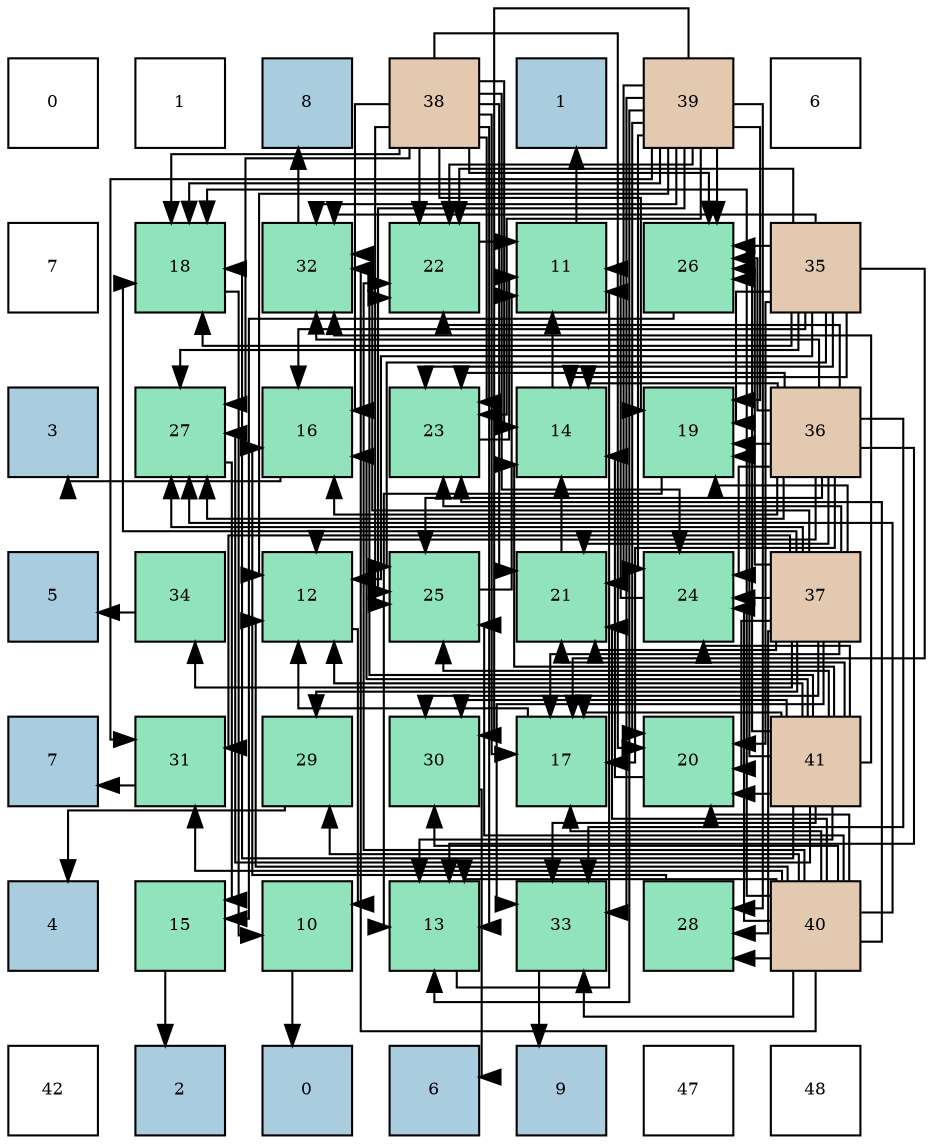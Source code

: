 digraph layout{
 rankdir=TB;
 splines=ortho;
 node [style=filled shape=square fixedsize=true width=0.6];
0[label="0", fontsize=8, fillcolor="#ffffff"];
1[label="1", fontsize=8, fillcolor="#ffffff"];
2[label="8", fontsize=8, fillcolor="#a9ccde"];
3[label="38", fontsize=8, fillcolor="#e3c9af"];
4[label="1", fontsize=8, fillcolor="#a9ccde"];
5[label="39", fontsize=8, fillcolor="#e3c9af"];
6[label="6", fontsize=8, fillcolor="#ffffff"];
7[label="7", fontsize=8, fillcolor="#ffffff"];
8[label="18", fontsize=8, fillcolor="#91e3bb"];
9[label="32", fontsize=8, fillcolor="#91e3bb"];
10[label="22", fontsize=8, fillcolor="#91e3bb"];
11[label="11", fontsize=8, fillcolor="#91e3bb"];
12[label="26", fontsize=8, fillcolor="#91e3bb"];
13[label="35", fontsize=8, fillcolor="#e3c9af"];
14[label="3", fontsize=8, fillcolor="#a9ccde"];
15[label="27", fontsize=8, fillcolor="#91e3bb"];
16[label="16", fontsize=8, fillcolor="#91e3bb"];
17[label="23", fontsize=8, fillcolor="#91e3bb"];
18[label="14", fontsize=8, fillcolor="#91e3bb"];
19[label="19", fontsize=8, fillcolor="#91e3bb"];
20[label="36", fontsize=8, fillcolor="#e3c9af"];
21[label="5", fontsize=8, fillcolor="#a9ccde"];
22[label="34", fontsize=8, fillcolor="#91e3bb"];
23[label="12", fontsize=8, fillcolor="#91e3bb"];
24[label="25", fontsize=8, fillcolor="#91e3bb"];
25[label="21", fontsize=8, fillcolor="#91e3bb"];
26[label="24", fontsize=8, fillcolor="#91e3bb"];
27[label="37", fontsize=8, fillcolor="#e3c9af"];
28[label="7", fontsize=8, fillcolor="#a9ccde"];
29[label="31", fontsize=8, fillcolor="#91e3bb"];
30[label="29", fontsize=8, fillcolor="#91e3bb"];
31[label="30", fontsize=8, fillcolor="#91e3bb"];
32[label="17", fontsize=8, fillcolor="#91e3bb"];
33[label="20", fontsize=8, fillcolor="#91e3bb"];
34[label="41", fontsize=8, fillcolor="#e3c9af"];
35[label="4", fontsize=8, fillcolor="#a9ccde"];
36[label="15", fontsize=8, fillcolor="#91e3bb"];
37[label="10", fontsize=8, fillcolor="#91e3bb"];
38[label="13", fontsize=8, fillcolor="#91e3bb"];
39[label="33", fontsize=8, fillcolor="#91e3bb"];
40[label="28", fontsize=8, fillcolor="#91e3bb"];
41[label="40", fontsize=8, fillcolor="#e3c9af"];
42[label="42", fontsize=8, fillcolor="#ffffff"];
43[label="2", fontsize=8, fillcolor="#a9ccde"];
44[label="0", fontsize=8, fillcolor="#a9ccde"];
45[label="6", fontsize=8, fillcolor="#a9ccde"];
46[label="9", fontsize=8, fillcolor="#a9ccde"];
47[label="47", fontsize=8, fillcolor="#ffffff"];
48[label="48", fontsize=8, fillcolor="#ffffff"];
edge [constraint=false, style=vis];37 -> 44;
11 -> 4;
23 -> 37;
38 -> 11;
18 -> 11;
36 -> 43;
16 -> 14;
32 -> 23;
8 -> 37;
19 -> 38;
33 -> 18;
25 -> 18;
10 -> 11;
17 -> 11;
26 -> 11;
24 -> 11;
12 -> 36;
15 -> 36;
40 -> 16;
30 -> 35;
31 -> 45;
29 -> 28;
9 -> 2;
39 -> 46;
22 -> 21;
13 -> 23;
13 -> 18;
13 -> 16;
13 -> 32;
13 -> 8;
13 -> 19;
13 -> 33;
13 -> 10;
13 -> 17;
13 -> 24;
13 -> 12;
13 -> 15;
13 -> 9;
20 -> 23;
20 -> 38;
20 -> 18;
20 -> 16;
20 -> 32;
20 -> 19;
20 -> 25;
20 -> 10;
20 -> 17;
20 -> 26;
20 -> 24;
20 -> 12;
20 -> 15;
20 -> 9;
20 -> 39;
27 -> 32;
27 -> 8;
27 -> 19;
27 -> 33;
27 -> 25;
27 -> 17;
27 -> 26;
27 -> 12;
27 -> 15;
27 -> 40;
27 -> 30;
27 -> 31;
27 -> 29;
27 -> 9;
27 -> 39;
27 -> 22;
3 -> 38;
3 -> 18;
3 -> 16;
3 -> 32;
3 -> 8;
3 -> 19;
3 -> 33;
3 -> 25;
3 -> 10;
3 -> 17;
3 -> 26;
3 -> 24;
3 -> 12;
3 -> 15;
5 -> 23;
5 -> 38;
5 -> 8;
5 -> 19;
5 -> 33;
5 -> 25;
5 -> 10;
5 -> 17;
5 -> 26;
5 -> 24;
5 -> 12;
5 -> 40;
5 -> 31;
5 -> 29;
5 -> 9;
5 -> 39;
41 -> 23;
41 -> 38;
41 -> 32;
41 -> 8;
41 -> 33;
41 -> 25;
41 -> 10;
41 -> 17;
41 -> 26;
41 -> 24;
41 -> 15;
41 -> 40;
41 -> 30;
41 -> 31;
41 -> 29;
41 -> 9;
41 -> 39;
34 -> 23;
34 -> 38;
34 -> 18;
34 -> 16;
34 -> 32;
34 -> 8;
34 -> 19;
34 -> 33;
34 -> 25;
34 -> 10;
34 -> 26;
34 -> 24;
34 -> 12;
34 -> 15;
34 -> 31;
34 -> 9;
34 -> 39;
edge [constraint=true, style=invis];
0 -> 7 -> 14 -> 21 -> 28 -> 35 -> 42;
1 -> 8 -> 15 -> 22 -> 29 -> 36 -> 43;
2 -> 9 -> 16 -> 23 -> 30 -> 37 -> 44;
3 -> 10 -> 17 -> 24 -> 31 -> 38 -> 45;
4 -> 11 -> 18 -> 25 -> 32 -> 39 -> 46;
5 -> 12 -> 19 -> 26 -> 33 -> 40 -> 47;
6 -> 13 -> 20 -> 27 -> 34 -> 41 -> 48;
rank = same {0 -> 1 -> 2 -> 3 -> 4 -> 5 -> 6};
rank = same {7 -> 8 -> 9 -> 10 -> 11 -> 12 -> 13};
rank = same {14 -> 15 -> 16 -> 17 -> 18 -> 19 -> 20};
rank = same {21 -> 22 -> 23 -> 24 -> 25 -> 26 -> 27};
rank = same {28 -> 29 -> 30 -> 31 -> 32 -> 33 -> 34};
rank = same {35 -> 36 -> 37 -> 38 -> 39 -> 40 -> 41};
rank = same {42 -> 43 -> 44 -> 45 -> 46 -> 47 -> 48};
}